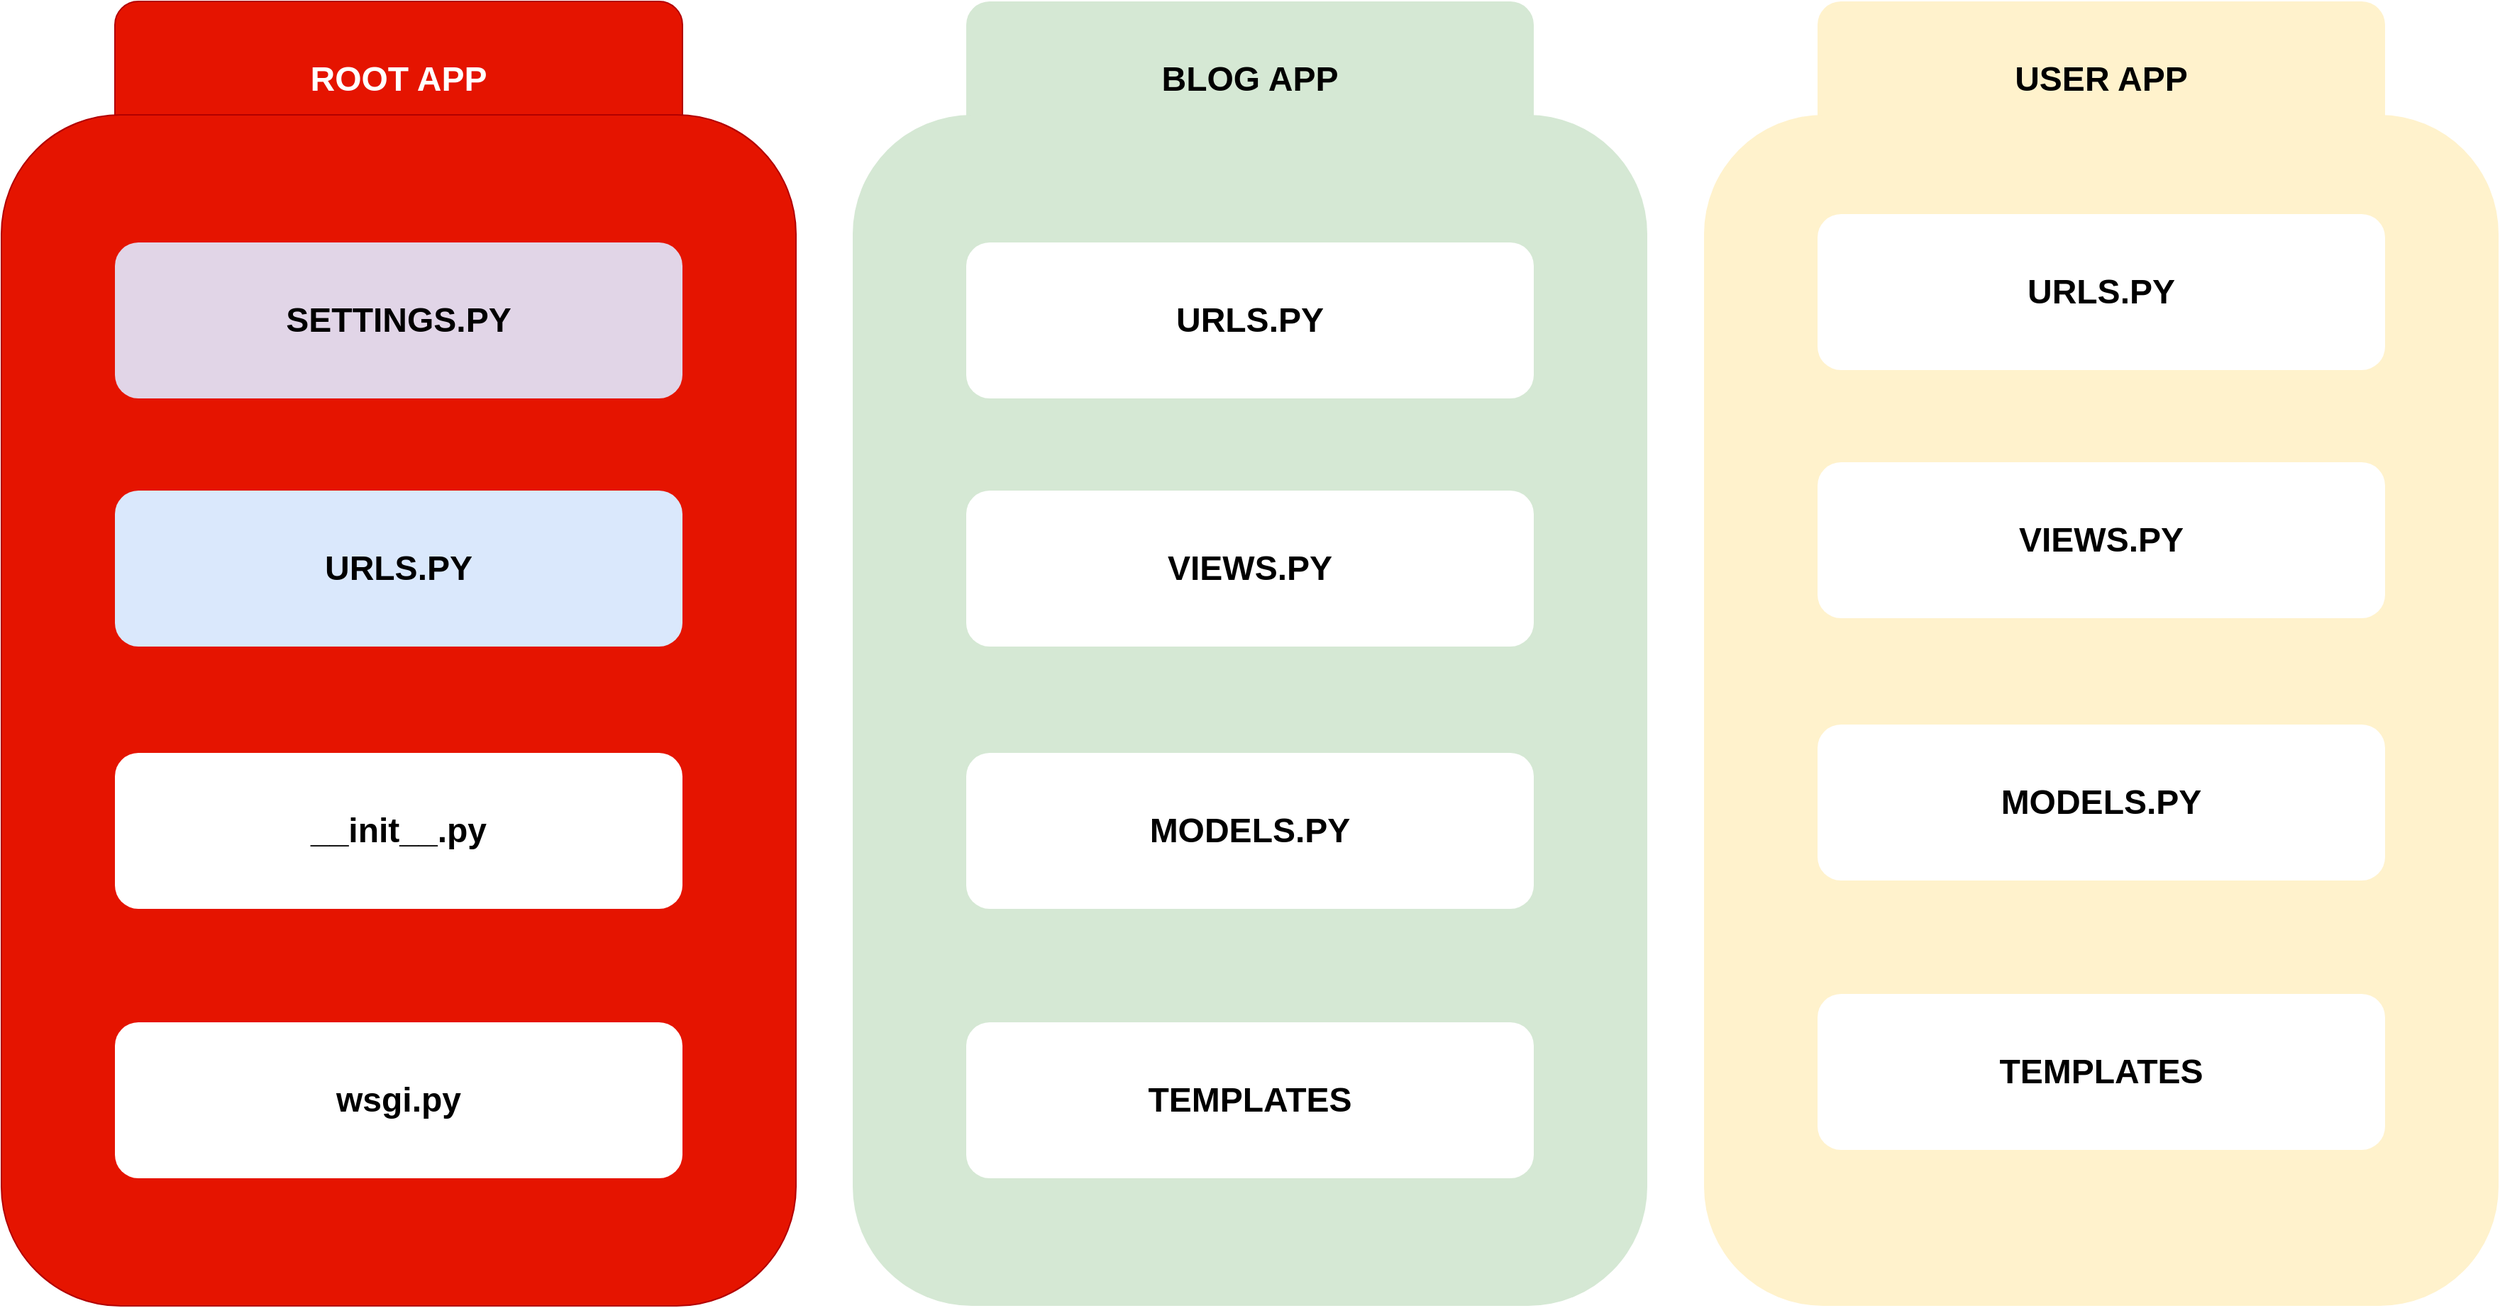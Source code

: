 <mxfile version="13.9.2" type="device" pages="6"><diagram id="G0hZnGvj5zi7p7UhqYHN" name="birds-eye-view"><mxGraphModel dx="3095" dy="1460" grid="0" gridSize="10" guides="1" tooltips="1" connect="1" arrows="1" fold="1" page="1" pageScale="1" pageWidth="1920" pageHeight="1200" math="0" shadow="0"><root><mxCell id="0"/><mxCell id="1" parent="0"/><mxCell id="AE07AsEYdNvj1x2cdAK0-4" value="&lt;h1&gt;USER APP&lt;/h1&gt;" style="rounded=1;whiteSpace=wrap;html=1;fillColor=#fff2cc;strokeColor=none;" vertex="1" parent="1"><mxGeometry x="1360" y="200" width="400" height="110" as="geometry"/></mxCell><mxCell id="AE07AsEYdNvj1x2cdAK0-3" value="&lt;h1&gt;BLOG APP&lt;/h1&gt;" style="rounded=1;whiteSpace=wrap;html=1;fillColor=#d5e8d4;strokeColor=none;" vertex="1" parent="1"><mxGeometry x="760" y="200" width="400" height="110" as="geometry"/></mxCell><mxCell id="AE07AsEYdNvj1x2cdAK0-2" value="&lt;h1&gt;ROOT APP&lt;/h1&gt;" style="rounded=1;whiteSpace=wrap;html=1;fillColor=#e51400;strokeColor=#B20000;fontColor=#ffffff;" vertex="1" parent="1"><mxGeometry x="160" y="200" width="400" height="110" as="geometry"/></mxCell><mxCell id="sHIh3PA3lbAR1IdKgBPB-3" value="&lt;h1&gt;&lt;br&gt;&lt;/h1&gt;" style="rounded=1;whiteSpace=wrap;html=1;fillColor=#fff2cc;strokeColor=none;" vertex="1" parent="1"><mxGeometry x="1280" y="280" width="560" height="840" as="geometry"/></mxCell><mxCell id="sHIh3PA3lbAR1IdKgBPB-2" value="&lt;h1&gt;&lt;br&gt;&lt;/h1&gt;" style="rounded=1;whiteSpace=wrap;html=1;fillColor=#d5e8d4;strokeColor=none;" vertex="1" parent="1"><mxGeometry x="680" y="280" width="560" height="840" as="geometry"/></mxCell><mxCell id="sHIh3PA3lbAR1IdKgBPB-1" value="&lt;h1&gt;&lt;br&gt;&lt;/h1&gt;" style="rounded=1;whiteSpace=wrap;html=1;fillColor=#e51400;strokeColor=#B20000;fontColor=#ffffff;" vertex="1" parent="1"><mxGeometry x="80" y="280" width="560" height="840" as="geometry"/></mxCell><mxCell id="sHIh3PA3lbAR1IdKgBPB-4" value="&lt;h1&gt;SETTINGS.PY&lt;/h1&gt;" style="rounded=1;whiteSpace=wrap;html=1;fillColor=#e1d5e7;strokeColor=none;" vertex="1" parent="1"><mxGeometry x="160" y="370" width="400" height="110" as="geometry"/></mxCell><mxCell id="sHIh3PA3lbAR1IdKgBPB-5" value="&lt;h1&gt;URLS.PY&lt;/h1&gt;" style="rounded=1;whiteSpace=wrap;html=1;fillColor=#dae8fc;strokeColor=none;" vertex="1" parent="1"><mxGeometry x="160" y="545" width="400" height="110" as="geometry"/></mxCell><mxCell id="sHIh3PA3lbAR1IdKgBPB-6" value="&lt;h1&gt;__init__.py&lt;/h1&gt;" style="rounded=1;whiteSpace=wrap;html=1;strokeColor=none;" vertex="1" parent="1"><mxGeometry x="160" y="730" width="400" height="110" as="geometry"/></mxCell><mxCell id="sHIh3PA3lbAR1IdKgBPB-7" value="&lt;h1&gt;wsgi.py&lt;/h1&gt;" style="rounded=1;whiteSpace=wrap;html=1;strokeColor=none;" vertex="1" parent="1"><mxGeometry x="160" y="920" width="400" height="110" as="geometry"/></mxCell><mxCell id="sHIh3PA3lbAR1IdKgBPB-8" value="&lt;h1&gt;URLS.PY&lt;/h1&gt;" style="rounded=1;whiteSpace=wrap;html=1;strokeColor=none;" vertex="1" parent="1"><mxGeometry x="760" y="370" width="400" height="110" as="geometry"/></mxCell><mxCell id="sHIh3PA3lbAR1IdKgBPB-9" value="&lt;h1&gt;VIEWS.PY&lt;/h1&gt;" style="rounded=1;whiteSpace=wrap;html=1;strokeColor=none;" vertex="1" parent="1"><mxGeometry x="760" y="545" width="400" height="110" as="geometry"/></mxCell><mxCell id="sHIh3PA3lbAR1IdKgBPB-10" value="&lt;h1&gt;MODELS.PY&lt;/h1&gt;" style="rounded=1;whiteSpace=wrap;html=1;strokeColor=none;" vertex="1" parent="1"><mxGeometry x="760" y="730" width="400" height="110" as="geometry"/></mxCell><mxCell id="sHIh3PA3lbAR1IdKgBPB-11" value="&lt;h1&gt;TEMPLATES&lt;/h1&gt;" style="rounded=1;whiteSpace=wrap;html=1;strokeColor=none;" vertex="1" parent="1"><mxGeometry x="760" y="920" width="400" height="110" as="geometry"/></mxCell><mxCell id="sHIh3PA3lbAR1IdKgBPB-12" value="&lt;h1&gt;TEMPLATES&lt;/h1&gt;" style="rounded=1;whiteSpace=wrap;html=1;strokeColor=none;" vertex="1" parent="1"><mxGeometry x="1360" y="900" width="400" height="110" as="geometry"/></mxCell><mxCell id="sHIh3PA3lbAR1IdKgBPB-13" value="&lt;h1&gt;MODELS.PY&lt;/h1&gt;" style="rounded=1;whiteSpace=wrap;html=1;strokeColor=none;" vertex="1" parent="1"><mxGeometry x="1360" y="710" width="400" height="110" as="geometry"/></mxCell><mxCell id="sHIh3PA3lbAR1IdKgBPB-14" value="&lt;h1&gt;VIEWS.PY&lt;/h1&gt;" style="rounded=1;whiteSpace=wrap;html=1;strokeColor=none;" vertex="1" parent="1"><mxGeometry x="1360" y="525" width="400" height="110" as="geometry"/></mxCell><mxCell id="sHIh3PA3lbAR1IdKgBPB-15" value="&lt;h1&gt;URLS.PY&lt;/h1&gt;" style="rounded=1;whiteSpace=wrap;html=1;strokeColor=none;" vertex="1" parent="1"><mxGeometry x="1360" y="350" width="400" height="110" as="geometry"/></mxCell></root></mxGraphModel></diagram><diagram id="dtZ3pA95xvQCdA8u-Sgv" name="settings.py"><mxGraphModel dx="2751" dy="1298" grid="0" gridSize="10" guides="1" tooltips="1" connect="1" arrows="1" fold="1" page="1" pageScale="1" pageWidth="1920" pageHeight="1200" math="0" shadow="0"><root><mxCell id="VRDX5g0VyAZc8BqQse18-0"/><mxCell id="VRDX5g0VyAZc8BqQse18-1" parent="VRDX5g0VyAZc8BqQse18-0"/><mxCell id="x42dXpEFOvhSXwwg7p8x-0" value="&lt;h1&gt;&lt;br&gt;&lt;/h1&gt;" style="rounded=1;whiteSpace=wrap;html=1;fillColor=#e51400;strokeColor=#B20000;fontColor=#ffffff;" vertex="1" parent="VRDX5g0VyAZc8BqQse18-1"><mxGeometry x="80" y="280" width="560" height="840" as="geometry"/></mxCell><mxCell id="kJfSVQfBW1KoWdZU4YHR-0" value="&lt;h1&gt;ROOT APP&lt;/h1&gt;" style="rounded=1;whiteSpace=wrap;html=1;fillColor=#e51400;strokeColor=#B20000;fontColor=#ffffff;" vertex="1" parent="VRDX5g0VyAZc8BqQse18-1"><mxGeometry x="160" y="200" width="400" height="110" as="geometry"/></mxCell><mxCell id="kJfSVQfBW1KoWdZU4YHR-1" value="&lt;h1&gt;SETTINGS.PY&lt;/h1&gt;" style="rounded=1;whiteSpace=wrap;html=1;fillColor=#e1d5e7;strokeColor=none;" vertex="1" parent="VRDX5g0VyAZc8BqQse18-1"><mxGeometry x="160" y="370" width="537" height="110" as="geometry"/></mxCell><mxCell id="kJfSVQfBW1KoWdZU4YHR-2" value="&lt;h1&gt;URLS.PY&lt;/h1&gt;" style="rounded=1;whiteSpace=wrap;html=1;fillColor=#dae8fc;strokeColor=none;" vertex="1" parent="VRDX5g0VyAZc8BqQse18-1"><mxGeometry x="160" y="545" width="400" height="110" as="geometry"/></mxCell><mxCell id="kJfSVQfBW1KoWdZU4YHR-3" value="&lt;h1&gt;__init__.py&lt;/h1&gt;" style="rounded=1;whiteSpace=wrap;html=1;strokeColor=none;" vertex="1" parent="VRDX5g0VyAZc8BqQse18-1"><mxGeometry x="160" y="730" width="400" height="110" as="geometry"/></mxCell><mxCell id="kJfSVQfBW1KoWdZU4YHR-4" value="&lt;h1&gt;wsgi.py&lt;/h1&gt;" style="rounded=1;whiteSpace=wrap;html=1;strokeColor=none;" vertex="1" parent="VRDX5g0VyAZc8BqQse18-1"><mxGeometry x="160" y="920" width="400" height="110" as="geometry"/></mxCell><mxCell id="x42dXpEFOvhSXwwg7p8x-2" value="&lt;h1&gt;&lt;br&gt;&lt;/h1&gt;" style="rounded=1;whiteSpace=wrap;html=1;fillColor=#e1d5e7;strokeColor=none;" vertex="1" parent="VRDX5g0VyAZc8BqQse18-1"><mxGeometry x="688" y="189" width="1171" height="931" as="geometry"/></mxCell><mxCell id="x42dXpEFOvhSXwwg7p8x-5" value="&lt;h1&gt;register BLOG and USER app&lt;/h1&gt;" style="rounded=1;whiteSpace=wrap;html=1;fillColor=#dae8fc;strokeColor=none;" vertex="1" parent="VRDX5g0VyAZc8BqQse18-1"><mxGeometry x="809" y="284" width="929" height="110" as="geometry"/></mxCell><mxCell id="x42dXpEFOvhSXwwg7p8x-6" value="&lt;h1&gt;&amp;lt;&amp;gt;&lt;/h1&gt;" style="rounded=1;whiteSpace=wrap;html=1;fillColor=#dae8fc;strokeColor=none;" vertex="1" parent="VRDX5g0VyAZc8BqQse18-1"><mxGeometry x="809" y="443" width="929" height="110" as="geometry"/></mxCell><mxCell id="x42dXpEFOvhSXwwg7p8x-7" value="&lt;h1&gt;&amp;lt;&amp;gt;&lt;/h1&gt;" style="rounded=1;whiteSpace=wrap;html=1;fillColor=#dae8fc;strokeColor=none;" vertex="1" parent="VRDX5g0VyAZc8BqQse18-1"><mxGeometry x="809" y="602" width="929" height="110" as="geometry"/></mxCell><mxCell id="x42dXpEFOvhSXwwg7p8x-9" value="&lt;h1&gt;&amp;lt;&amp;gt;&lt;/h1&gt;" style="rounded=1;whiteSpace=wrap;html=1;fillColor=#dae8fc;strokeColor=none;" vertex="1" parent="VRDX5g0VyAZc8BqQse18-1"><mxGeometry x="809" y="761" width="929" height="110" as="geometry"/></mxCell><mxCell id="x42dXpEFOvhSXwwg7p8x-10" value="&lt;h1&gt;&amp;lt;&amp;gt;&lt;/h1&gt;" style="rounded=1;whiteSpace=wrap;html=1;fillColor=#dae8fc;strokeColor=none;" vertex="1" parent="VRDX5g0VyAZc8BqQse18-1"><mxGeometry x="809" y="920" width="929" height="110" as="geometry"/></mxCell></root></mxGraphModel></diagram><diagram id="2QqnpWviwVRbX0rTE0b_" name="routes"><mxGraphModel dx="1965" dy="1295" grid="0" gridSize="10" guides="1" tooltips="1" connect="1" arrows="1" fold="1" page="1" pageScale="1" pageWidth="1920" pageHeight="1200" math="0" shadow="0"><root><mxCell id="O80YxteGxX9oXP19j1tw-0"/><mxCell id="O80YxteGxX9oXP19j1tw-1" parent="O80YxteGxX9oXP19j1tw-0"/><mxCell id="O80YxteGxX9oXP19j1tw-42" value="" style="rounded=0;whiteSpace=wrap;html=1;fillColor=#e1d5e7;strokeColor=none;shadow=0;sketch=1;" vertex="1" parent="O80YxteGxX9oXP19j1tw-1"><mxGeometry x="1480" y="20" width="400" height="1170" as="geometry"/></mxCell><mxCell id="O80YxteGxX9oXP19j1tw-26" value="&lt;h1&gt;&amp;nbsp; &amp;nbsp; KEY&lt;/h1&gt;" style="rounded=0;whiteSpace=wrap;html=1;strokeColor=#000000;align=left;" vertex="1" parent="O80YxteGxX9oXP19j1tw-1"><mxGeometry x="950" y="130" width="440" height="300" as="geometry"/></mxCell><mxCell id="O80YxteGxX9oXP19j1tw-7" style="edgeStyle=orthogonalEdgeStyle;rounded=0;orthogonalLoop=1;jettySize=auto;html=1;exitX=0.5;exitY=0;exitDx=0;exitDy=0;entryX=0;entryY=0.5;entryDx=0;entryDy=0;" edge="1" parent="O80YxteGxX9oXP19j1tw-1" source="O80YxteGxX9oXP19j1tw-2" target="O80YxteGxX9oXP19j1tw-4"><mxGeometry relative="1" as="geometry"/></mxCell><mxCell id="O80YxteGxX9oXP19j1tw-15" style="edgeStyle=orthogonalEdgeStyle;rounded=0;orthogonalLoop=1;jettySize=auto;html=1;exitX=1;exitY=0;exitDx=0;exitDy=0;entryX=0;entryY=0.5;entryDx=0;entryDy=0;" edge="1" parent="O80YxteGxX9oXP19j1tw-1" source="O80YxteGxX9oXP19j1tw-2" target="O80YxteGxX9oXP19j1tw-6"><mxGeometry relative="1" as="geometry"/></mxCell><mxCell id="O80YxteGxX9oXP19j1tw-16" style="edgeStyle=orthogonalEdgeStyle;rounded=0;orthogonalLoop=1;jettySize=auto;html=1;exitX=1;exitY=0.5;exitDx=0;exitDy=0;" edge="1" parent="O80YxteGxX9oXP19j1tw-1" source="O80YxteGxX9oXP19j1tw-2" target="O80YxteGxX9oXP19j1tw-8"><mxGeometry relative="1" as="geometry"/></mxCell><mxCell id="O80YxteGxX9oXP19j1tw-17" style="edgeStyle=orthogonalEdgeStyle;rounded=0;orthogonalLoop=1;jettySize=auto;html=1;exitX=1;exitY=1;exitDx=0;exitDy=0;entryX=0;entryY=0.5;entryDx=0;entryDy=0;" edge="1" parent="O80YxteGxX9oXP19j1tw-1" source="O80YxteGxX9oXP19j1tw-2" target="O80YxteGxX9oXP19j1tw-9"><mxGeometry relative="1" as="geometry"/></mxCell><mxCell id="O80YxteGxX9oXP19j1tw-2" value="&lt;h1&gt;BLOG&lt;/h1&gt;" style="rounded=1;whiteSpace=wrap;html=1;fillColor=#ffe6cc;strokeColor=none;" vertex="1" parent="O80YxteGxX9oXP19j1tw-1"><mxGeometry x="40" y="850" width="120" height="60" as="geometry"/></mxCell><mxCell id="O80YxteGxX9oXP19j1tw-18" style="edgeStyle=orthogonalEdgeStyle;rounded=0;orthogonalLoop=1;jettySize=auto;html=1;exitX=0;exitY=0.5;exitDx=0;exitDy=0;entryX=1;entryY=0.5;entryDx=0;entryDy=0;" edge="1" parent="O80YxteGxX9oXP19j1tw-1" source="O80YxteGxX9oXP19j1tw-3" target="O80YxteGxX9oXP19j1tw-11"><mxGeometry relative="1" as="geometry"/></mxCell><mxCell id="O80YxteGxX9oXP19j1tw-19" style="edgeStyle=orthogonalEdgeStyle;rounded=0;orthogonalLoop=1;jettySize=auto;html=1;exitX=0;exitY=0;exitDx=0;exitDy=0;entryX=1;entryY=1;entryDx=0;entryDy=0;" edge="1" parent="O80YxteGxX9oXP19j1tw-1" source="O80YxteGxX9oXP19j1tw-3" target="O80YxteGxX9oXP19j1tw-10"><mxGeometry relative="1" as="geometry"/></mxCell><mxCell id="O80YxteGxX9oXP19j1tw-20" style="edgeStyle=orthogonalEdgeStyle;rounded=0;orthogonalLoop=1;jettySize=auto;html=1;exitX=0.5;exitY=0;exitDx=0;exitDy=0;entryX=0.5;entryY=1;entryDx=0;entryDy=0;" edge="1" parent="O80YxteGxX9oXP19j1tw-1" source="O80YxteGxX9oXP19j1tw-3" target="O80YxteGxX9oXP19j1tw-13"><mxGeometry relative="1" as="geometry"/></mxCell><mxCell id="O80YxteGxX9oXP19j1tw-21" style="edgeStyle=orthogonalEdgeStyle;rounded=0;orthogonalLoop=1;jettySize=auto;html=1;exitX=0.5;exitY=1;exitDx=0;exitDy=0;" edge="1" parent="O80YxteGxX9oXP19j1tw-1" source="O80YxteGxX9oXP19j1tw-3" target="O80YxteGxX9oXP19j1tw-14"><mxGeometry relative="1" as="geometry"/></mxCell><mxCell id="O80YxteGxX9oXP19j1tw-22" style="edgeStyle=orthogonalEdgeStyle;rounded=0;orthogonalLoop=1;jettySize=auto;html=1;exitX=0;exitY=1;exitDx=0;exitDy=0;entryX=1;entryY=0;entryDx=0;entryDy=0;" edge="1" parent="O80YxteGxX9oXP19j1tw-1" source="O80YxteGxX9oXP19j1tw-3" target="O80YxteGxX9oXP19j1tw-12"><mxGeometry relative="1" as="geometry"/></mxCell><mxCell id="O80YxteGxX9oXP19j1tw-3" value="&lt;h1&gt;USER&lt;/h1&gt;" style="rounded=1;whiteSpace=wrap;html=1;fillColor=#ffe6cc;strokeColor=none;" vertex="1" parent="O80YxteGxX9oXP19j1tw-1"><mxGeometry x="1130" y="840" width="120" height="60" as="geometry"/></mxCell><mxCell id="O80YxteGxX9oXP19j1tw-4" value="&lt;h1&gt;LIST OF ALL BLOGS&lt;/h1&gt;&lt;h2&gt;&lt;font style=&quot;font-size: 21px ; font-weight: normal&quot;&gt;(LANDING PAGE)&lt;/font&gt;&lt;/h2&gt;" style="rounded=1;whiteSpace=wrap;html=1;fillColor=#dae8fc;strokeColor=none;" vertex="1" parent="O80YxteGxX9oXP19j1tw-1"><mxGeometry x="270" y="355" width="320" height="110" as="geometry"/></mxCell><mxCell id="O80YxteGxX9oXP19j1tw-6" value="&lt;h1&gt;&lt;span style=&quot;font-size: 21px&quot;&gt;CREATE NEW BLOG&lt;/span&gt;&lt;/h1&gt;&lt;h2&gt;&lt;span style=&quot;font-size: 21px ; font-weight: normal&quot;&gt;(ONLY LOGGED-IN USER)&lt;/span&gt;&lt;/h2&gt;" style="rounded=1;whiteSpace=wrap;html=1;fillColor=#dae8fc;strokeColor=none;" vertex="1" parent="O80YxteGxX9oXP19j1tw-1"><mxGeometry x="270" y="590" width="320" height="110" as="geometry"/></mxCell><mxCell id="O80YxteGxX9oXP19j1tw-8" value="&lt;h1&gt;&lt;span style=&quot;font-size: 21px&quot;&gt;EDIT EXISITNG BLOG&lt;/span&gt;&lt;/h1&gt;&lt;h2&gt;&lt;span style=&quot;font-size: 21px ; font-weight: normal&quot;&gt;(ONLY LOGGED-IN USER)&lt;/span&gt;&lt;/h2&gt;" style="rounded=1;whiteSpace=wrap;html=1;fillColor=#dae8fc;strokeColor=none;" vertex="1" parent="O80YxteGxX9oXP19j1tw-1"><mxGeometry x="270" y="825" width="320" height="110" as="geometry"/></mxCell><mxCell id="O80YxteGxX9oXP19j1tw-9" value="&lt;h1&gt;&lt;span style=&quot;font-size: 21px&quot;&gt;DELETE EXISTING BLOG&lt;/span&gt;&lt;/h1&gt;&lt;h2&gt;&lt;span style=&quot;font-size: 21px ; font-weight: normal&quot;&gt;(ONLY LOGGED-IN USER)&lt;/span&gt;&lt;/h2&gt;" style="rounded=1;whiteSpace=wrap;html=1;fillColor=#dae8fc;strokeColor=none;" vertex="1" parent="O80YxteGxX9oXP19j1tw-1"><mxGeometry x="270" y="1060" width="320" height="110" as="geometry"/></mxCell><mxCell id="O80YxteGxX9oXP19j1tw-10" value="&lt;h1&gt;&lt;span style=&quot;font-size: 21px&quot;&gt;NEW USER REGISTRATION&lt;/span&gt;&lt;/h1&gt;" style="rounded=1;whiteSpace=wrap;html=1;fillColor=#dae8fc;strokeColor=none;" vertex="1" parent="O80YxteGxX9oXP19j1tw-1"><mxGeometry x="660" y="580" width="320" height="110" as="geometry"/></mxCell><mxCell id="O80YxteGxX9oXP19j1tw-11" value="&lt;h1&gt;&lt;span style=&quot;font-size: 21px&quot;&gt;EXISITNG USER LOGIN&lt;/span&gt;&lt;/h1&gt;" style="rounded=1;whiteSpace=wrap;html=1;fillColor=#dae8fc;strokeColor=none;" vertex="1" parent="O80YxteGxX9oXP19j1tw-1"><mxGeometry x="660" y="815" width="320" height="110" as="geometry"/></mxCell><mxCell id="O80YxteGxX9oXP19j1tw-12" value="&lt;h1&gt;&lt;span style=&quot;font-size: 21px&quot;&gt;LOGOUT&lt;/span&gt;&lt;/h1&gt;" style="rounded=1;whiteSpace=wrap;html=1;fillColor=#dae8fc;strokeColor=none;" vertex="1" parent="O80YxteGxX9oXP19j1tw-1"><mxGeometry x="660" y="1050" width="320" height="110" as="geometry"/></mxCell><mxCell id="O80YxteGxX9oXP19j1tw-13" value="&lt;h1&gt;&lt;span style=&quot;font-size: 21px&quot;&gt;EXISITNG USER PROFILE&lt;/span&gt;&lt;/h1&gt;" style="rounded=1;whiteSpace=wrap;html=1;fillColor=#dae8fc;strokeColor=none;" vertex="1" parent="O80YxteGxX9oXP19j1tw-1"><mxGeometry x="1030" y="580" width="320" height="110" as="geometry"/></mxCell><mxCell id="O80YxteGxX9oXP19j1tw-14" value="&lt;h1&gt;&lt;span style=&quot;font-size: 21px&quot;&gt;PASSWORD RESET&lt;/span&gt;&lt;/h1&gt;" style="rounded=1;whiteSpace=wrap;html=1;fillColor=#dae8fc;strokeColor=none;" vertex="1" parent="O80YxteGxX9oXP19j1tw-1"><mxGeometry x="1030" y="1050" width="320" height="110" as="geometry"/></mxCell><mxCell id="O80YxteGxX9oXP19j1tw-23" value="&lt;h1&gt;APP NAME&lt;/h1&gt;" style="rounded=1;whiteSpace=wrap;html=1;fillColor=#ffe6cc;strokeColor=none;" vertex="1" parent="O80YxteGxX9oXP19j1tw-1"><mxGeometry x="1048" y="190" width="315" height="80" as="geometry"/></mxCell><mxCell id="O80YxteGxX9oXP19j1tw-24" value="&lt;h1&gt;&lt;span style=&quot;font-size: 21px&quot;&gt;ROUTES NEEDED&lt;/span&gt;&lt;/h1&gt;" style="rounded=1;whiteSpace=wrap;html=1;fillColor=#dae8fc;strokeColor=none;" vertex="1" parent="O80YxteGxX9oXP19j1tw-1"><mxGeometry x="1048" y="310" width="313" height="82" as="geometry"/></mxCell><mxCell id="O80YxteGxX9oXP19j1tw-35" style="edgeStyle=orthogonalEdgeStyle;rounded=0;orthogonalLoop=1;jettySize=auto;html=1;exitX=0.5;exitY=1;exitDx=0;exitDy=0;entryX=0.5;entryY=0;entryDx=0;entryDy=0;" edge="1" parent="O80YxteGxX9oXP19j1tw-1" source="O80YxteGxX9oXP19j1tw-27" target="O80YxteGxX9oXP19j1tw-28"><mxGeometry relative="1" as="geometry"/></mxCell><mxCell id="O80YxteGxX9oXP19j1tw-27" value="&lt;h1&gt;LIST OF ALL BLOGS&lt;/h1&gt;&lt;h2&gt;&lt;font style=&quot;font-size: 21px ; font-weight: normal&quot;&gt;(LANDING PAGE)&lt;/font&gt;&lt;/h2&gt;" style="rounded=1;whiteSpace=wrap;html=1;fillColor=#dae8fc;strokeColor=none;" vertex="1" parent="O80YxteGxX9oXP19j1tw-1"><mxGeometry x="1520" y="50" width="320" height="110" as="geometry"/></mxCell><mxCell id="O80YxteGxX9oXP19j1tw-36" style="edgeStyle=orthogonalEdgeStyle;rounded=0;orthogonalLoop=1;jettySize=auto;html=1;exitX=0.5;exitY=1;exitDx=0;exitDy=0;entryX=0.5;entryY=0;entryDx=0;entryDy=0;" edge="1" parent="O80YxteGxX9oXP19j1tw-1" source="O80YxteGxX9oXP19j1tw-28" target="O80YxteGxX9oXP19j1tw-30"><mxGeometry relative="1" as="geometry"/></mxCell><mxCell id="O80YxteGxX9oXP19j1tw-28" value="&lt;h1&gt;&lt;span style=&quot;font-size: 21px&quot;&gt;NEW USER REGISTRATION&lt;/span&gt;&lt;/h1&gt;" style="rounded=1;whiteSpace=wrap;html=1;fillColor=#dae8fc;strokeColor=none;" vertex="1" parent="O80YxteGxX9oXP19j1tw-1"><mxGeometry x="1520" y="190" width="320" height="110" as="geometry"/></mxCell><mxCell id="O80YxteGxX9oXP19j1tw-39" style="edgeStyle=orthogonalEdgeStyle;rounded=0;orthogonalLoop=1;jettySize=auto;html=1;exitX=0.5;exitY=1;exitDx=0;exitDy=0;entryX=0.5;entryY=0;entryDx=0;entryDy=0;" edge="1" parent="O80YxteGxX9oXP19j1tw-1" source="O80YxteGxX9oXP19j1tw-29" target="O80YxteGxX9oXP19j1tw-32"><mxGeometry relative="1" as="geometry"/></mxCell><mxCell id="O80YxteGxX9oXP19j1tw-29" value="&lt;h1&gt;&lt;span style=&quot;font-size: 21px&quot;&gt;EXISITNG USER PROFILE&lt;/span&gt;&lt;/h1&gt;" style="rounded=1;whiteSpace=wrap;html=1;fillColor=#dae8fc;strokeColor=none;" vertex="1" parent="O80YxteGxX9oXP19j1tw-1"><mxGeometry x="1520" y="600" width="320" height="110" as="geometry"/></mxCell><mxCell id="O80YxteGxX9oXP19j1tw-37" style="edgeStyle=orthogonalEdgeStyle;rounded=0;orthogonalLoop=1;jettySize=auto;html=1;exitX=0.5;exitY=1;exitDx=0;exitDy=0;entryX=0.5;entryY=0;entryDx=0;entryDy=0;" edge="1" parent="O80YxteGxX9oXP19j1tw-1" source="O80YxteGxX9oXP19j1tw-30" target="O80YxteGxX9oXP19j1tw-31"><mxGeometry relative="1" as="geometry"/></mxCell><mxCell id="O80YxteGxX9oXP19j1tw-30" value="&lt;h1&gt;&lt;span style=&quot;font-size: 21px&quot;&gt;EXISITNG USER LOGIN&lt;/span&gt;&lt;/h1&gt;" style="rounded=1;whiteSpace=wrap;html=1;fillColor=#dae8fc;strokeColor=none;" vertex="1" parent="O80YxteGxX9oXP19j1tw-1"><mxGeometry x="1520" y="330" width="320" height="110" as="geometry"/></mxCell><mxCell id="O80YxteGxX9oXP19j1tw-38" style="edgeStyle=orthogonalEdgeStyle;rounded=0;orthogonalLoop=1;jettySize=auto;html=1;exitX=0.5;exitY=1;exitDx=0;exitDy=0;entryX=0.5;entryY=0;entryDx=0;entryDy=0;" edge="1" parent="O80YxteGxX9oXP19j1tw-1" source="O80YxteGxX9oXP19j1tw-31" target="O80YxteGxX9oXP19j1tw-29"><mxGeometry relative="1" as="geometry"/></mxCell><mxCell id="O80YxteGxX9oXP19j1tw-31" value="&lt;h1&gt;&lt;span style=&quot;font-size: 21px&quot;&gt;LOGOUT&lt;/span&gt;&lt;/h1&gt;" style="rounded=1;whiteSpace=wrap;html=1;fillColor=#dae8fc;strokeColor=none;" vertex="1" parent="O80YxteGxX9oXP19j1tw-1"><mxGeometry x="1520" y="465" width="320" height="110" as="geometry"/></mxCell><mxCell id="O80YxteGxX9oXP19j1tw-40" style="edgeStyle=orthogonalEdgeStyle;rounded=0;orthogonalLoop=1;jettySize=auto;html=1;exitX=0.5;exitY=1;exitDx=0;exitDy=0;entryX=0.5;entryY=0;entryDx=0;entryDy=0;" edge="1" parent="O80YxteGxX9oXP19j1tw-1" source="O80YxteGxX9oXP19j1tw-32" target="O80YxteGxX9oXP19j1tw-33"><mxGeometry relative="1" as="geometry"/></mxCell><mxCell id="O80YxteGxX9oXP19j1tw-32" value="&lt;h1&gt;&lt;span style=&quot;font-size: 21px&quot;&gt;CREATE NEW BLOG&lt;/span&gt;&lt;/h1&gt;&lt;h2&gt;&lt;span style=&quot;font-size: 21px ; font-weight: normal&quot;&gt;(ONLY LOGGED-IN USER)&lt;/span&gt;&lt;/h2&gt;" style="rounded=1;whiteSpace=wrap;html=1;fillColor=#dae8fc;strokeColor=none;" vertex="1" parent="O80YxteGxX9oXP19j1tw-1"><mxGeometry x="1520" y="740" width="320" height="110" as="geometry"/></mxCell><mxCell id="O80YxteGxX9oXP19j1tw-41" style="edgeStyle=orthogonalEdgeStyle;rounded=0;orthogonalLoop=1;jettySize=auto;html=1;exitX=0.5;exitY=1;exitDx=0;exitDy=0;entryX=0.5;entryY=0;entryDx=0;entryDy=0;" edge="1" parent="O80YxteGxX9oXP19j1tw-1" source="O80YxteGxX9oXP19j1tw-33" target="O80YxteGxX9oXP19j1tw-34"><mxGeometry relative="1" as="geometry"/></mxCell><mxCell id="O80YxteGxX9oXP19j1tw-33" value="&lt;h1&gt;&lt;span style=&quot;font-size: 21px&quot;&gt;EDIT EXISITNG BLOG&lt;/span&gt;&lt;/h1&gt;&lt;h2&gt;&lt;span style=&quot;font-size: 21px ; font-weight: normal&quot;&gt;(ONLY LOGGED-IN USER)&lt;/span&gt;&lt;/h2&gt;" style="rounded=1;whiteSpace=wrap;html=1;fillColor=#dae8fc;strokeColor=none;" vertex="1" parent="O80YxteGxX9oXP19j1tw-1"><mxGeometry x="1520" y="890" width="320" height="110" as="geometry"/></mxCell><mxCell id="O80YxteGxX9oXP19j1tw-34" value="&lt;h1&gt;&lt;span style=&quot;font-size: 21px&quot;&gt;DELETE EXISTING BLOG&lt;/span&gt;&lt;/h1&gt;&lt;h2&gt;&lt;span style=&quot;font-size: 21px ; font-weight: normal&quot;&gt;(ONLY LOGGED-IN USER)&lt;/span&gt;&lt;/h2&gt;" style="rounded=1;whiteSpace=wrap;html=1;fillColor=#dae8fc;strokeColor=none;" vertex="1" parent="O80YxteGxX9oXP19j1tw-1"><mxGeometry x="1520" y="1040" width="320" height="110" as="geometry"/></mxCell></root></mxGraphModel></diagram><diagram name="Copy of settings.py" id="md2wdT9LXLOXtwsydf_Y"><mxGraphModel dx="3095" dy="1460" grid="0" gridSize="10" guides="1" tooltips="1" connect="1" arrows="1" fold="1" page="1" pageScale="1" pageWidth="1920" pageHeight="1200" math="0" shadow="0"><root><mxCell id="h0ccJjNkZgphLs24yu4r-0"/><mxCell id="h0ccJjNkZgphLs24yu4r-1" parent="h0ccJjNkZgphLs24yu4r-0"/><mxCell id="h0ccJjNkZgphLs24yu4r-8" value="&lt;h1&gt;&lt;br&gt;&lt;/h1&gt;" style="rounded=1;whiteSpace=wrap;html=1;fillColor=#e1d5e7;strokeColor=none;" vertex="1" parent="h0ccJjNkZgphLs24yu4r-1"><mxGeometry x="688" y="189" width="1171" height="931" as="geometry"/></mxCell><mxCell id="h0ccJjNkZgphLs24yu4r-2" value="&lt;h1&gt;&lt;br&gt;&lt;/h1&gt;" style="rounded=1;whiteSpace=wrap;html=1;fillColor=#e51400;strokeColor=#B20000;fontColor=#ffffff;" vertex="1" parent="h0ccJjNkZgphLs24yu4r-1"><mxGeometry x="80" y="280" width="560" height="840" as="geometry"/></mxCell><mxCell id="h0ccJjNkZgphLs24yu4r-3" value="&lt;h1&gt;ROOT APP&lt;/h1&gt;" style="rounded=1;whiteSpace=wrap;html=1;fillColor=#e51400;strokeColor=#B20000;fontColor=#ffffff;" vertex="1" parent="h0ccJjNkZgphLs24yu4r-1"><mxGeometry x="160" y="200" width="400" height="110" as="geometry"/></mxCell><mxCell id="h0ccJjNkZgphLs24yu4r-4" value="&lt;h1&gt;SETTINGS.PY&lt;/h1&gt;" style="rounded=1;whiteSpace=wrap;html=1;fillColor=#e1d5e7;strokeColor=none;" vertex="1" parent="h0ccJjNkZgphLs24yu4r-1"><mxGeometry x="160" y="370" width="537" height="110" as="geometry"/></mxCell><mxCell id="h0ccJjNkZgphLs24yu4r-5" value="&lt;h1&gt;URLS.PY&lt;/h1&gt;" style="rounded=1;whiteSpace=wrap;html=1;fillColor=#dae8fc;strokeColor=none;" vertex="1" parent="h0ccJjNkZgphLs24yu4r-1"><mxGeometry x="160" y="545" width="400" height="110" as="geometry"/></mxCell><mxCell id="h0ccJjNkZgphLs24yu4r-6" value="&lt;h1&gt;__init__.py&lt;/h1&gt;" style="rounded=1;whiteSpace=wrap;html=1;strokeColor=none;" vertex="1" parent="h0ccJjNkZgphLs24yu4r-1"><mxGeometry x="160" y="730" width="400" height="110" as="geometry"/></mxCell><mxCell id="h0ccJjNkZgphLs24yu4r-7" value="&lt;h1&gt;wsgi.py&lt;/h1&gt;" style="rounded=1;whiteSpace=wrap;html=1;strokeColor=none;" vertex="1" parent="h0ccJjNkZgphLs24yu4r-1"><mxGeometry x="160" y="920" width="400" height="110" as="geometry"/></mxCell><mxCell id="h0ccJjNkZgphLs24yu4r-9" value="&lt;h1&gt;register BLOG and USER app&lt;/h1&gt;" style="rounded=1;whiteSpace=wrap;html=1;fillColor=#dae8fc;strokeColor=none;" vertex="1" parent="h0ccJjNkZgphLs24yu4r-1"><mxGeometry x="809" y="284" width="929" height="110" as="geometry"/></mxCell></root></mxGraphModel></diagram><diagram id="4wA-zVg86Tqxzg6BA0vq" name="blog_app"><mxGraphModel dx="2218" dy="1298" grid="1" gridSize="10" guides="1" tooltips="1" connect="1" arrows="1" fold="1" page="1" pageScale="1" pageWidth="1920" pageHeight="1200" math="0" shadow="0"><root><mxCell id="e26uTj-cJJ7U5Eu6Vlwr-0"/><mxCell id="e26uTj-cJJ7U5Eu6Vlwr-1" parent="e26uTj-cJJ7U5Eu6Vlwr-0"/></root></mxGraphModel></diagram><diagram id="CHBs859H1M4IP5g19NLa" name="user_app"><mxGraphModel dx="2218" dy="1298" grid="1" gridSize="10" guides="1" tooltips="1" connect="1" arrows="1" fold="1" page="1" pageScale="1" pageWidth="1920" pageHeight="1200" math="0" shadow="0"><root><mxCell id="wdudjdhsqsZIP6CHsLuA-0"/><mxCell id="wdudjdhsqsZIP6CHsLuA-1" parent="wdudjdhsqsZIP6CHsLuA-0"/></root></mxGraphModel></diagram></mxfile>
